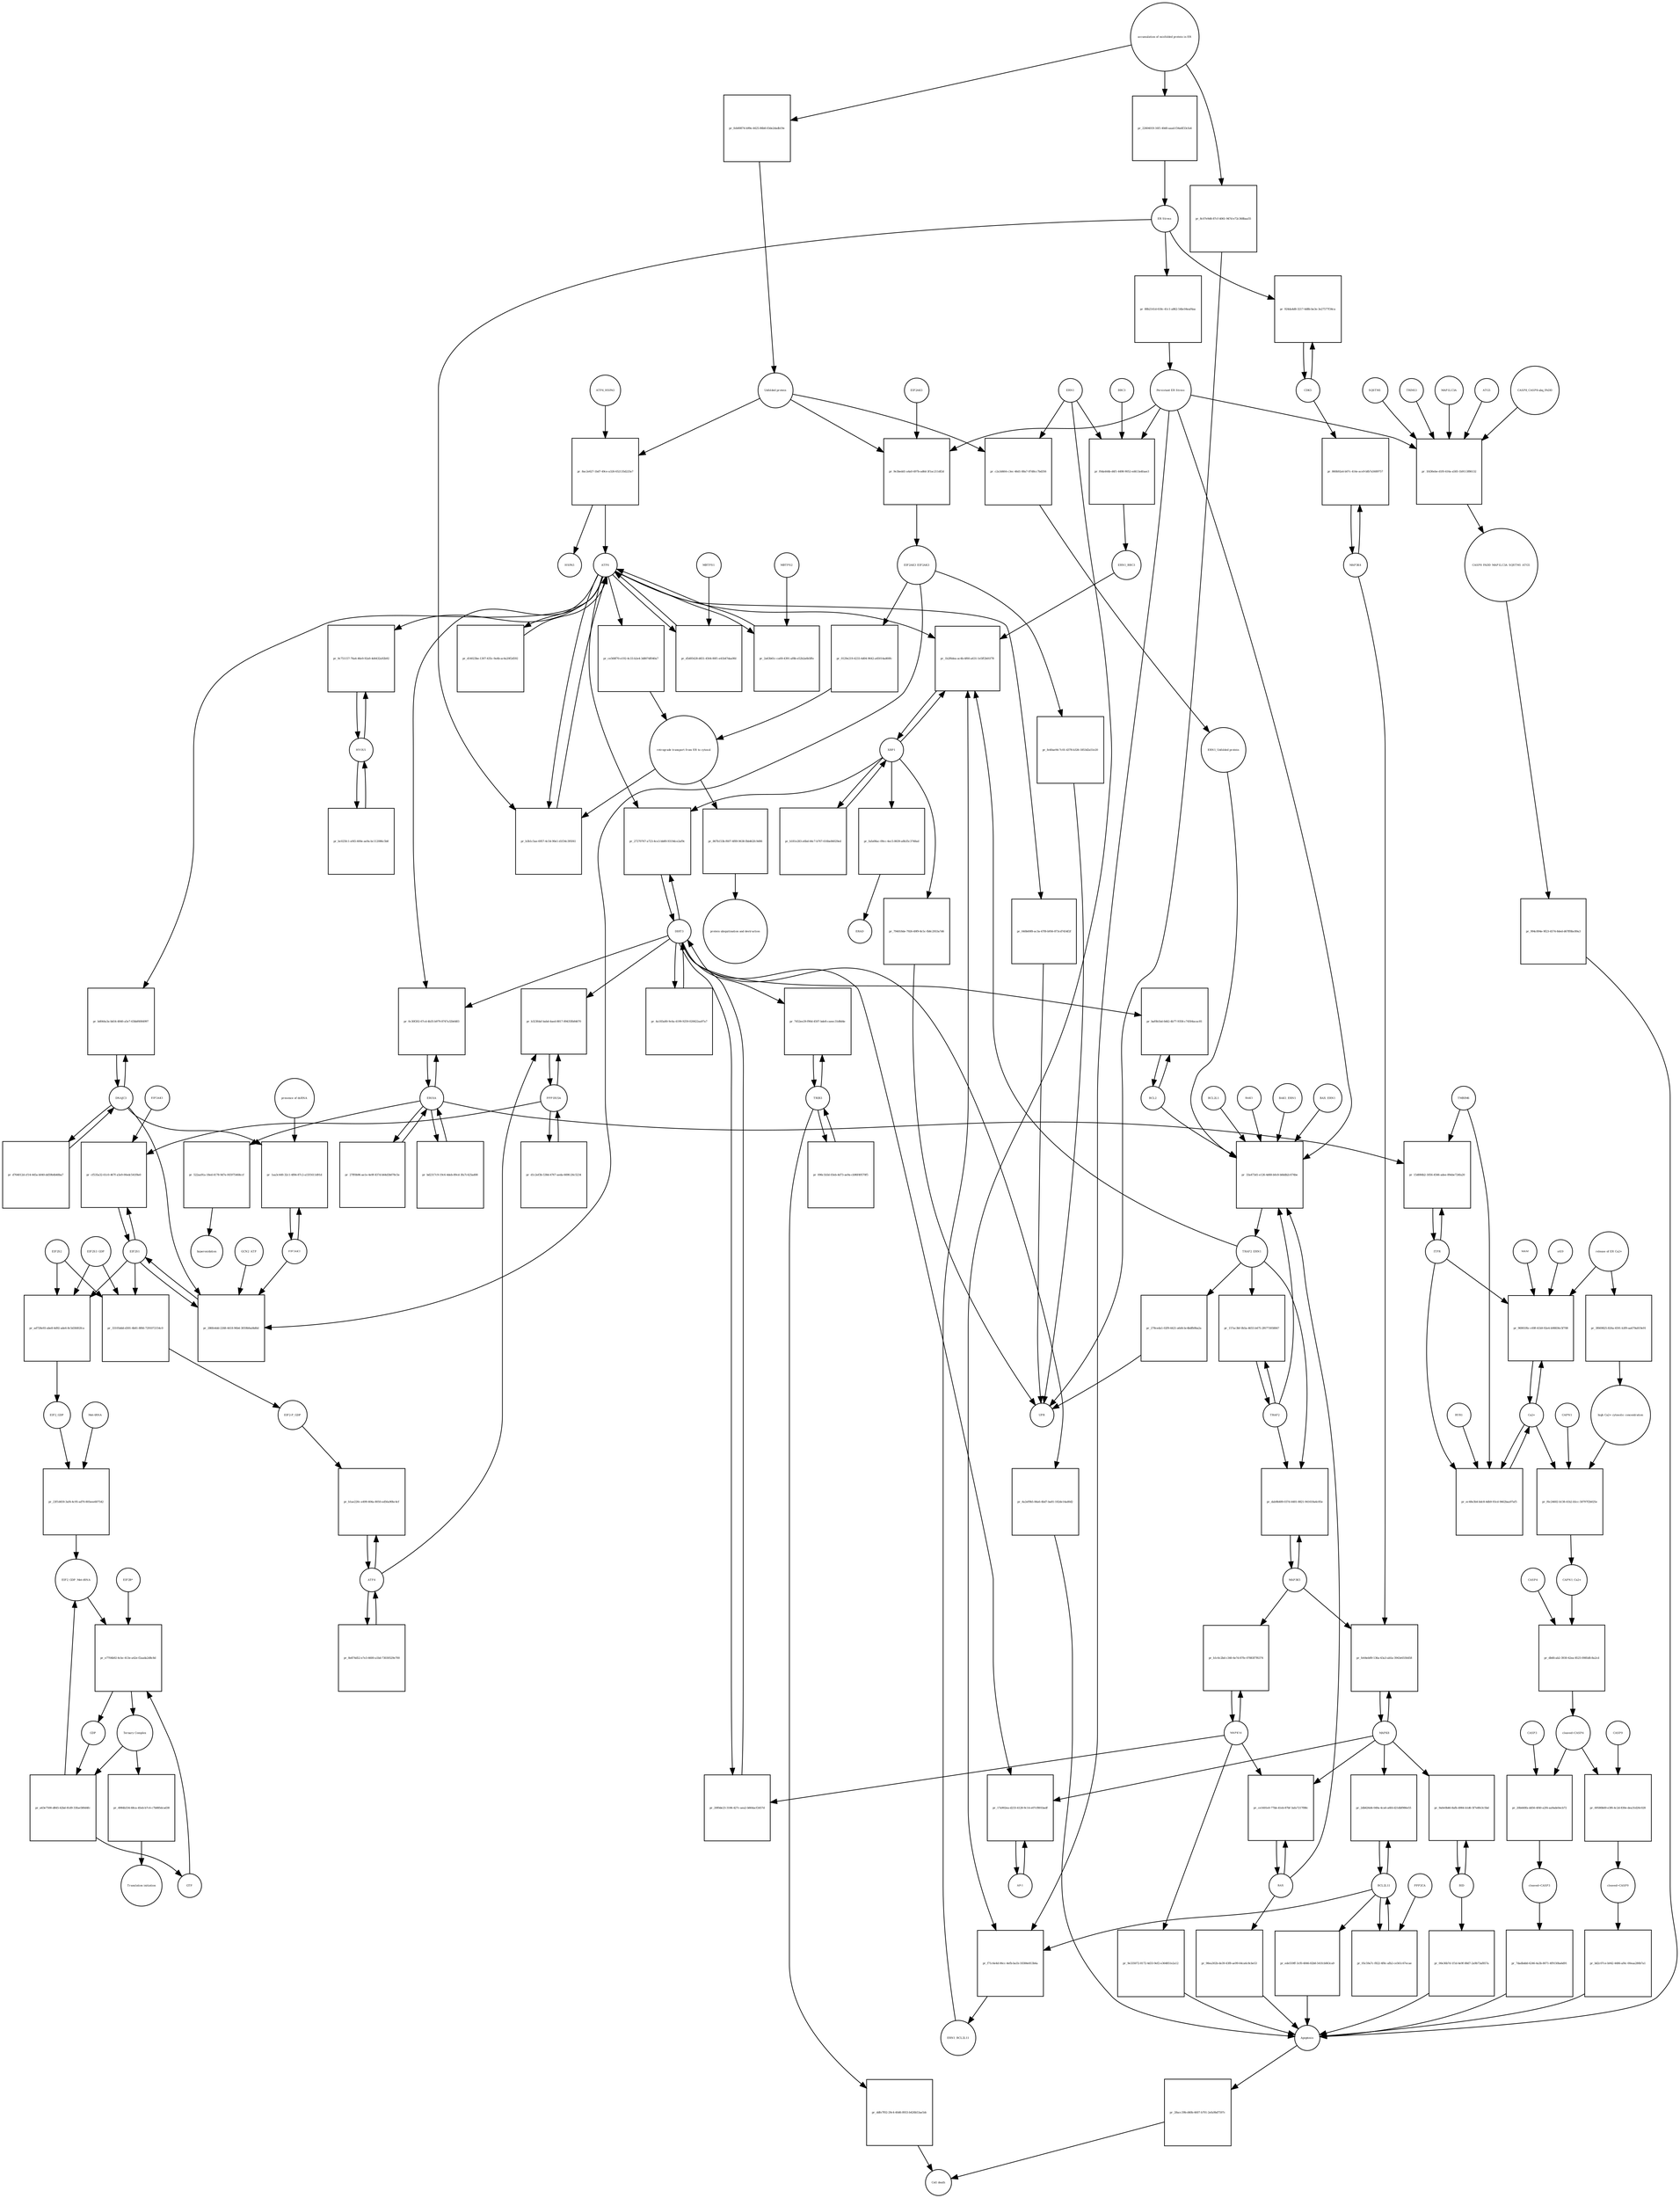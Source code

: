 strict digraph  {
ATF6_HSPA5 [annotation="", bipartite=0, cls=complex, fontsize=4, label=ATF6_HSPA5, shape=circle];
"pr_8ac2e627-1bd7-49ce-a326-652135d225a7" [annotation="", bipartite=1, cls=process, fontsize=4, label="pr_8ac2e627-1bd7-49ce-a326-652135d225a7", shape=square];
ATF6 [annotation="urn_miriam_hgnc.symbol_ATF6", bipartite=0, cls=macromolecule, fontsize=4, label=ATF6, shape=circle];
HSPA5 [annotation="urn_miriam_hgnc.symbol_HSPA5", bipartite=0, cls=macromolecule, fontsize=4, label=HSPA5, shape=circle];
"Unfolded protein" [annotation="", bipartite=0, cls=macromolecule, fontsize=4, label="Unfolded protein", shape=circle];
ERN1 [annotation="urn_miriam_hgnc.symbol_ERN1", bipartite=0, cls=macromolecule, fontsize=4, label=ERN1, shape=circle];
"pr_c2a3d464-c3ec-46d1-88a7-87d8cc7bd356" [annotation="", bipartite=1, cls=process, fontsize=4, label="pr_c2a3d464-c3ec-46d1-88a7-87d8cc7bd356", shape=square];
"ERN1_Unfolded protein" [annotation="", bipartite=0, cls=complex, fontsize=4, label="ERN1_Unfolded protein", shape=circle];
EIF2AK3_EIF2AK3 [annotation="", bipartite=0, cls=complex, fontsize=4, label=EIF2AK3_EIF2AK3, shape=circle];
"pr_0129e219-4233-4d04-9642-a45014ad60fc" [annotation="", bipartite=1, cls=process, fontsize=4, label="pr_0129e219-4233-4d04-9642-a45014ad60fc", shape=square];
"retrograde transport from ER to cytosol" [annotation="", bipartite=0, cls=phenotype, fontsize=4, label="retrograde transport from ER to cytosol", shape=circle];
"pr_ce568f70-e192-4c33-b2e4-3d807df040a7" [annotation="", bipartite=1, cls=process, fontsize=4, label="pr_ce568f70-e192-4c33-b2e4-3d807df040a7", shape=square];
"pr_867b153b-f607-4f89-9638-fbb462fc9d06" [annotation="", bipartite=1, cls=process, fontsize=4, label="pr_867b153b-f607-4f89-9638-fbb462fc9d06", shape=square];
"protein ubiquitination and destruction" [annotation="", bipartite=0, cls=phenotype, fontsize=4, label="protein ubiquitination and destruction", shape=circle];
"pr_33a473d1-e126-4d68-b0c8-b8ddb2c674be" [annotation="", bipartite=1, cls=process, fontsize=4, label="pr_33a473d1-e126-4d68-b0c8-b8ddb2c674be", shape=square];
TRAF2_ERN1 [annotation="", bipartite=0, cls=complex, fontsize=4, label=TRAF2_ERN1, shape=circle];
BAK1_ERN1 [annotation="", bipartite=0, cls=complex, fontsize=4, label=BAK1_ERN1, shape=circle];
BAX_ERN1 [annotation="", bipartite=0, cls=complex, fontsize=4, label=BAX_ERN1, shape=circle];
BCL2 [annotation="urn_miriam_hgnc.symbol_BCL2", bipartite=0, cls="nucleic acid feature", fontsize=4, label=BCL2, shape=circle];
BCL2L1 [annotation="urn_miriam_hgnc.symbol_BCL2L1", bipartite=0, cls=macromolecule, fontsize=4, label=BCL2L1, shape=circle];
"Persistant ER Stress" [annotation="", bipartite=0, cls=phenotype, fontsize=4, label="Persistant ER Stress", shape=circle];
BAX [annotation="urn_miriam_hgnc.symbol_BAX", bipartite=0, cls=macromolecule, fontsize=4, label=BAX, shape=circle];
BAK1 [annotation="urn_miriam_hgnc.symbol_BAK1", bipartite=0, cls=macromolecule, fontsize=4, label=BAK1, shape=circle];
TRAF2 [annotation="urn_miriam_hgnc.symbol_TRAF2", bipartite=0, cls=macromolecule, fontsize=4, label=TRAF2, shape=circle];
XBP1 [annotation="urn_miriam_hgnc.symbol_XBP1", bipartite=0, cls=macromolecule, fontsize=4, label=XBP1, shape=circle];
"pr_1b2f6dea-ac4b-4f60-a631-1e5ff2b01f78" [annotation="", bipartite=1, cls=process, fontsize=4, label="pr_1b2f6dea-ac4b-4f60-a631-1e5ff2b01f78", shape=square];
ERN1_BBC3 [annotation="", bipartite=0, cls=complex, fontsize=4, label=ERN1_BBC3, shape=circle];
ERN1_BCL2L11 [annotation="", bipartite=0, cls=complex, fontsize=4, label=ERN1_BCL2L11, shape=circle];
"pr_b181e283-e6bd-44c7-b767-616be84029ed" [annotation="", bipartite=1, cls=process, fontsize=4, label="pr_b181e283-e6bd-44c7-b767-616be84029ed", shape=square];
"pr_fafa08ac-09cc-4ec5-8639-a8b35c3748ad" [annotation="", bipartite=1, cls=process, fontsize=4, label="pr_fafa08ac-09cc-4ec5-8639-a8b35c3748ad", shape=square];
ERAD [annotation="", bipartite=0, cls=phenotype, fontsize=4, label=ERAD, shape=circle];
"pr_794018de-7926-49f9-8c5c-fb8c2933a7d6" [annotation="", bipartite=1, cls=process, fontsize=4, label="pr_794018de-7926-49f9-8c5c-fb8c2933a7d6", shape=square];
UPR [annotation="", bipartite=0, cls=phenotype, fontsize=4, label=UPR, shape=circle];
"pr_157ac3bf-0b5a-4655-b475-2f6773058847" [annotation="", bipartite=1, cls=process, fontsize=4, label="pr_157ac3bf-0b5a-4655-b475-2f6773058847", shape=square];
MAPK8 [annotation="urn_miriam_hgnc.symbol_MAPK8", bipartite=0, cls=macromolecule, fontsize=4, label=MAPK8, shape=circle];
"pr_fe64eb89-136a-43a3-ab5a-3943e6550d58" [annotation="", bipartite=1, cls=process, fontsize=4, label="pr_fe64eb89-136a-43a3-ab5a-3943e6550d58", shape=square];
MAP3K4 [annotation="urn_miriam_hgnc.symbol_MAP3K4", bipartite=0, cls=macromolecule, fontsize=4, label=MAP3K4, shape=circle];
MAP3K5 [annotation="urn_miriam_hgnc.symbol_MAP3K5", bipartite=0, cls=macromolecule, fontsize=4, label=MAP3K5, shape=circle];
MAPK14 [annotation="urn_miriam_hgnc.symbol_MAPK14", bipartite=0, cls=macromolecule, fontsize=4, label=MAPK14, shape=circle];
"pr_b1c6c2bd-c340-4e7d-87fe-07883f7f6374" [annotation="", bipartite=1, cls=process, fontsize=4, label="pr_b1c6c2bd-c340-4e7d-87fe-07883f7f6374", shape=square];
"pr_9e335072-8172-4d33-9ef2-e364851e2a12" [annotation="", bipartite=1, cls=process, fontsize=4, label="pr_9e335072-8172-4d33-9ef2-e364851e2a12", shape=square];
Apoptosis [annotation="", bipartite=0, cls=phenotype, fontsize=4, label=Apoptosis, shape=circle];
DDIT3 [annotation="urn_miriam_hgnc.symbol_DDIT3", bipartite=0, cls=macromolecule, fontsize=4, label=DDIT3, shape=circle];
"pr_20f0de23-3106-427c-aea2-b664acf2457d" [annotation="", bipartite=1, cls=process, fontsize=4, label="pr_20f0de23-3106-427c-aea2-b664acf2457d", shape=square];
"pr_4a2ef9b5-84a6-4bd7-ba81-182de14ad0d2" [annotation="", bipartite=1, cls=process, fontsize=4, label="pr_4a2ef9b5-84a6-4bd7-ba81-182de14ad0d2", shape=square];
"pr_baf0b1bd-0d42-4b77-9358-c74504acac81" [annotation="", bipartite=1, cls=process, fontsize=4, label="pr_baf0b1bd-0d42-4b77-9358-c74504acac81", shape=square];
"pr_b3b1c5ae-6957-4c54-90e1-d1f34c395f41" [annotation="", bipartite=1, cls=process, fontsize=4, label="pr_b3b1c5ae-6957-4c54-90e1-d1f34c395f41", shape=square];
"ER Stress" [annotation="", bipartite=0, cls=phenotype, fontsize=4, label="ER Stress", shape=circle];
"pr_d5d05428-d651-4564-80f1-e41b47daa9fd" [annotation="", bipartite=1, cls=process, fontsize=4, label="pr_d5d05428-d651-4564-80f1-e41b47daa9fd", shape=square];
MBTPS1 [annotation="urn_miriam_hgnc.symbol_MBTPS1", bipartite=0, cls=macromolecule, fontsize=4, label=MBTPS1, shape=circle];
"pr_2a63b61c-ca69-4391-af8b-e52b2a6b5ffe" [annotation="", bipartite=1, cls=process, fontsize=4, label="pr_2a63b61c-ca69-4391-af8b-e52b2a6b5ffe", shape=square];
MBTPS2 [annotation="urn_miriam_hgnc.symbol_MBTPS2", bipartite=0, cls=macromolecule, fontsize=4, label=MBTPS2, shape=circle];
"pr_d14023be-1307-435c-9a4b-ac4a20f2d592" [annotation="", bipartite=1, cls=process, fontsize=4, label="pr_d14023be-1307-435c-9a4b-ac4a20f2d592", shape=square];
"pr_4a183a80-9c6a-4199-9259-020622aa97a7" [annotation="", bipartite=1, cls=process, fontsize=4, label="pr_4a183a80-9c6a-4199-9259-020622aa97a7", shape=square];
"pr_27270767-a723-4ce3-bb89-9319dce2af9c" [annotation="", bipartite=1, cls=process, fontsize=4, label="pr_27270767-a723-4ce3-bb89-9319dce2af9c", shape=square];
EIF2S1 [annotation="urn_miriam_hgnc.symbol_EIF2S1", bipartite=0, cls=macromolecule, fontsize=4, label=EIF2S1, shape=circle];
"pr_286fe4dd-2268-4418-96b4-3059b9ad4d6d" [annotation="", bipartite=1, cls=process, fontsize=4, label="pr_286fe4dd-2268-4418-96b4-3059b9ad4d6d", shape=square];
GCN2_ATP [annotation="", bipartite=0, cls=complex, fontsize=4, label=GCN2_ATP, shape=circle];
EIF2AK2 [annotation="urn_miriam_hgnc.symbol_EIF2AK2", bipartite=0, cls=macromolecule, fontsize=4, label=EIF2AK2, shape=circle];
DNAJC3 [annotation="urn_miriam_hgnc.symbol_DNAJC3", bipartite=0, cls=macromolecule, fontsize=4, label=DNAJC3, shape=circle];
EIF2S2 [annotation="urn_miriam_hgnc.symbol_EIF2S2", bipartite=0, cls=macromolecule, fontsize=4, label=EIF2S2, shape=circle];
"pr_ad728e93-abe8-4d92-ade6-8c5d3fd02fca" [annotation="", bipartite=1, cls=process, fontsize=4, label="pr_ad728e93-abe8-4d92-ade6-8c5d3fd02fca", shape=square];
EIF2S3_GDP [annotation="", bipartite=0, cls=complex, fontsize=4, label=EIF2S3_GDP, shape=circle];
EIF2_GDP [annotation="", bipartite=0, cls=complex, fontsize=4, label=EIF2_GDP, shape=circle];
"EIF2_GDP_Met-tRNA" [annotation="", bipartite=0, cls=complex, fontsize=4, label="EIF2_GDP_Met-tRNA", shape=circle];
"pr_e7704b92-4cbc-413e-a42e-f2aada2d8c8d" [annotation="", bipartite=1, cls=process, fontsize=4, label="pr_e7704b92-4cbc-413e-a42e-f2aada2d8c8d", shape=square];
"Ternary Complex" [annotation="", bipartite=0, cls=complex, fontsize=4, label="Ternary Complex", shape=circle];
"EIF2B*" [annotation="", bipartite=0, cls=complex, fontsize=4, label="EIF2B*", shape=circle];
GTP [annotation="urn_miriam_obo.chebi_CHEBI%3A57600", bipartite=0, cls="simple chemical", fontsize=4, label=GTP, shape=circle];
GDP [annotation="urn_miriam_obo.chebi_CHEBI%3A65180", bipartite=0, cls="simple chemical", fontsize=4, label=GDP, shape=circle];
"pr_a63e7500-d845-42bd-81d9-33fae580d4fc" [annotation="", bipartite=1, cls=process, fontsize=4, label="pr_a63e7500-d845-42bd-81d9-33fae580d4fc", shape=square];
ATF4 [annotation="urn_miriam_hgnc.symbol_ATF4", bipartite=0, cls=macromolecule, fontsize=4, label=ATF4, shape=circle];
"pr_b1ae220c-e499-404a-8050-ed56a90bc4cf" [annotation="", bipartite=1, cls=process, fontsize=4, label="pr_b1ae220c-e499-404a-8050-ed56a90bc4cf", shape=square];
"EIF2-P_GDP" [annotation="", bipartite=0, cls=complex, fontsize=4, label="EIF2-P_GDP", shape=circle];
"pr_8e874d52-e7e3-4600-a1bd-73030529e700" [annotation="", bipartite=1, cls=process, fontsize=4, label="pr_8e874d52-e7e3-4600-a1bd-73030529e700", shape=square];
PPP1R15A [annotation="urn_miriam_hgnc.symbol_PPP1R15A", bipartite=0, cls=macromolecule, fontsize=4, label=PPP1R15A, shape=circle];
"pr_b323fdaf-babd-4aed-8817-89435fb84670" [annotation="", bipartite=1, cls=process, fontsize=4, label="pr_b323fdaf-babd-4aed-8817-89435fb84670", shape=square];
"pr_d1c2ef3b-538d-4767-aeda-669fc26c5234" [annotation="", bipartite=1, cls=process, fontsize=4, label="pr_d1c2ef3b-538d-4767-aeda-669fc26c5234", shape=square];
"pr_4984b334-68ca-45eb-b7c4-c7b885dcad38" [annotation="", bipartite=1, cls=process, fontsize=4, label="pr_4984b334-68ca-45eb-b7c4-c7b885dcad38", shape=square];
"Translation initiation" [annotation="", bipartite=0, cls=phenotype, fontsize=4, label="Translation initiation", shape=circle];
"pr_dab9b489-037d-4481-8821-941618a6c85e" [annotation="", bipartite=1, cls=process, fontsize=4, label="pr_dab9b489-037d-4481-8821-941618a6c85e", shape=square];
ERO1A [annotation="urn_miriam_hgnc.symbol_ERO1A", bipartite=0, cls=macromolecule, fontsize=4, label=ERO1A, shape=circle];
"pr_0c30f202-67cd-4b35-b979-8747a32b6483" [annotation="", bipartite=1, cls=process, fontsize=4, label="pr_0c30f202-67cd-4b35-b979-8747a32b6483", shape=square];
"pr_bd2317c9-19c6-4deb-89cd-3fa7c425ad08" [annotation="", bipartite=1, cls=process, fontsize=4, label="pr_bd2317c9-19c6-4deb-89cd-3fa7c425ad08", shape=square];
"pr_cf535a32-61c0-467f-a5e9-00edc541f8e0" [annotation="", bipartite=1, cls=process, fontsize=4, label="pr_cf535a32-61c0-467f-a5e9-00edc541f8e0", shape=square];
EIF2AK1 [annotation="urn_miriam_hgnc.symbol_EIF2AK1", bipartite=0, cls=macromolecule, fontsize=4, label=EIF2AK1, shape=circle];
"pr_ce1601e0-77bb-41eb-87bf-3afa7217f88c" [annotation="", bipartite=1, cls=process, fontsize=4, label="pr_ce1601e0-77bb-41eb-87bf-3afa7217f88c", shape=square];
"pr_98ea302b-de39-43f8-ae99-64ca6c8cbe53" [annotation="", bipartite=1, cls=process, fontsize=4, label="pr_98ea302b-de39-43f8-ae99-64ca6c8cbe53", shape=square];
"Ca2+" [annotation="urn_miriam_obo.chebi_CHEBI%3A29108", bipartite=0, cls="simple chemical", fontsize=4, label="Ca2+", shape=circle];
"pr_96901f6c-c69f-41b9-92e4-b98836c5f708" [annotation="", bipartite=1, cls=process, fontsize=4, label="pr_96901f6c-c69f-41b9-92e4-b98836c5f708", shape=square];
"release of ER Ca2+" [annotation="", bipartite=0, cls=phenotype, fontsize=4, label="release of ER Ca2+", shape=circle];
ITPR [annotation="urn_miriam_hgnc.symbol_ITPR1|urn_miriam_hgnc.symbol_ITPR2|urn_miriam_hgnc.symbol_ITPR3", bipartite=0, cls=macromolecule, fontsize=4, label=ITPR, shape=circle];
MAM [annotation="", bipartite=0, cls=phenotype, fontsize=4, label=MAM, shape=circle];
s619 [annotation="", bipartite=0, cls=complex, fontsize=4, label=s619, shape=circle];
"pr_860b92a4-b07c-414e-ace9-bfb7a5689757" [annotation="", bipartite=1, cls=process, fontsize=4, label="pr_860b92a4-b07c-414e-ace9-bfb7a5689757", shape=square];
CDK5 [annotation="urn_miriam_hgnc.symbol_CDK5", bipartite=0, cls=macromolecule, fontsize=4, label=CDK5, shape=circle];
"pr_924da4d8-3217-4d8b-be3e-3e27577f34ca" [annotation="", bipartite=1, cls="uncertain process", fontsize=4, label="pr_924da4d8-3217-4d8b-be3e-3e27577f34ca", shape=square];
"pr_28acc39b-d40b-4607-b701-2efa9bd7597c" [annotation="", bipartite=1, cls=process, fontsize=4, label="pr_28acc39b-d40b-4607-b701-2efa9bd7597c", shape=square];
"Cell death" [annotation="", bipartite=0, cls=phenotype, fontsize=4, label="Cell death", shape=circle];
"pr_ec48e3b4-bdc8-4db9-93cd-9462baa97af5" [annotation="", bipartite=1, cls=process, fontsize=4, label="pr_ec48e3b4-bdc8-4db9-93cd-9462baa97af5", shape=square];
TMBIM6 [annotation="urn_miriam_hgnc.symbol_TMBIM6", bipartite=0, cls=macromolecule, fontsize=4, label=TMBIM6, shape=circle];
RYR1 [annotation="urn_miriam_hgnc.symbol_RYR1", bipartite=0, cls=macromolecule, fontsize=4, label=RYR1, shape=circle];
EIF2AK3 [annotation="urn_miriam_hgnc.symbol_EIF2AK3", bipartite=0, cls=macromolecule, fontsize=4, label=EIF2AK3, shape=circle];
"pr_9e3bedd1-a4a0-497b-ad6d-3f1ac211df2d" [annotation="", bipartite=1, cls=process, fontsize=4, label="pr_9e3bedd1-a4a0-497b-ad6d-3f1ac211df2d", shape=square];
"pr_522aa91a-18ed-4178-9d7e-f45975468ccf" [annotation="", bipartite=1, cls=process, fontsize=4, label="pr_522aa91a-18ed-4178-9d7e-f45975468ccf", shape=square];
hyperoxidation [annotation="", bipartite=0, cls=phenotype, fontsize=4, label=hyperoxidation, shape=circle];
"pr_27ff0b96-ae1e-4e9f-837d-b64d3b078c5e" [annotation="", bipartite=1, cls=process, fontsize=4, label="pr_27ff0b96-ae1e-4e9f-837d-b64d3b078c5e", shape=square];
"pr_88b2141d-618c-41c1-a862-54bc04eaf4aa" [annotation="", bipartite=1, cls=process, fontsize=4, label="pr_88b2141d-618c-41c1-a862-54bc04eaf4aa", shape=square];
"CASP8_CASP8-ubq_FADD" [annotation="", bipartite=0, cls=complex, fontsize=4, label="CASP8_CASP8-ubq_FADD", shape=circle];
"pr_1fd36ebe-d1f0-416a-a585-1b9113f86132" [annotation="", bipartite=1, cls=process, fontsize=4, label="pr_1fd36ebe-d1f0-416a-a585-1b9113f86132", shape=square];
"SQSTM1 " [annotation="urn_miriam_hgnc.symbol_SQSTM1", bipartite=0, cls=macromolecule, fontsize=4, label="SQSTM1 ", shape=circle];
CASP8_FADD_MAP1LC3A_SQSTM1_ATG5 [annotation="", bipartite=0, cls=complex, fontsize=4, label=CASP8_FADD_MAP1LC3A_SQSTM1_ATG5, shape=circle];
TRIM13 [annotation="urn_miriam_hgnc.symbol_TRIM13", bipartite=0, cls=macromolecule, fontsize=4, label=TRIM13, shape=circle];
MAP1LC3A [annotation="urn_miriam_hgnc.symbol_MAP1LC3A", bipartite=0, cls=macromolecule, fontsize=4, label=MAP1LC3A, shape=circle];
ATG5 [annotation="urn_miriam_hgnc.symbol_ATG5", bipartite=0, cls=macromolecule, fontsize=4, label=ATG5, shape=circle];
"pr_994c894e-9f23-4574-8ded-d67ff8bc89a3" [annotation="", bipartite=1, cls=process, fontsize=4, label="pr_994c894e-9f23-4574-8ded-d67ff8bc89a3", shape=square];
"AP-1" [annotation="urn_miriam_hgnc.symbol_FOS|urn_miriam_hgnc.symbol_FOSB|urn_miriam_hgnc.symbol_FOSL1|urn_miriam_hgnc.symbol_FOSL2|urn_miriam_hgnc.symbol_JUN|urn_miriam_hgnc.symbol_JUNB|urn_miriam_hgnc.symbol_JUND", bipartite=0, cls=macromolecule, fontsize=4, label="AP-1", shape=circle];
"pr_17a902ea-d233-4128-9c14-e07cf801badf" [annotation="", bipartite=1, cls=process, fontsize=4, label="pr_17a902ea-d233-4128-9c14-e07cf801badf", shape=square];
"pr_1aa3c449-32c1-4f84-87c2-a15f1611d91d" [annotation="", bipartite=1, cls=process, fontsize=4, label="pr_1aa3c449-32c1-4f84-87c2-a15f1611d91d", shape=square];
"presence of dsRNA" [annotation="", bipartite=0, cls=phenotype, fontsize=4, label="presence of dsRNA", shape=circle];
"Met-tRNA" [annotation="urn_miriam_hgnc_HGNC%3A34779", bipartite=0, cls="nucleic acid feature", fontsize=4, label="Met-tRNA", shape=circle];
"pr_23f1d459-3af4-4c95-ad70-805eee607542" [annotation="", bipartite=1, cls=process, fontsize=4, label="pr_23f1d459-3af4-4c95-ad70-805eee607542", shape=square];
"pr_33105ddd-d301-4b81-8f66-7291072154c0" [annotation="", bipartite=1, cls=process, fontsize=4, label="pr_33105ddd-d301-4b81-8f66-7291072154c0", shape=square];
"accumulation of misfolded protein in ER" [annotation="", bipartite=0, cls=phenotype, fontsize=4, label="accumulation of misfolded protein in ER", shape=circle];
"pr_feb00874-b99e-4425-86b8-03de2dadb19e" [annotation="", bipartite=1, cls=process, fontsize=4, label="pr_feb00874-b99e-4425-86b8-03de2dadb19e", shape=square];
"pr_22604019-16f1-40d0-aaad-f34a6f33cfa4" [annotation="", bipartite=1, cls=process, fontsize=4, label="pr_22604019-16f1-40d0-aaad-f34a6f33cfa4", shape=square];
"pr_8c07e9d6-87cf-4061-947d-e72c368baa55" [annotation="", bipartite=1, cls=process, fontsize=4, label="pr_8c07e9d6-87cf-4061-947d-e72c368baa55", shape=square];
"pr_fe40ae94-7c01-4378-b326-1853d2a51e20" [annotation="", bipartite=1, cls=process, fontsize=4, label="pr_fe40ae94-7c01-4378-b326-1853d2a51e20", shape=square];
"pr_278ceda1-02f9-4421-a6d4-bc4bdfb9ba2a" [annotation="", bipartite=1, cls=process, fontsize=4, label="pr_278ceda1-02f9-4421-a6d4-bc4bdfb9ba2a", shape=square];
"pr_040b69f8-ac3a-47f8-b956-873cd7454f2f" [annotation="", bipartite=1, cls=process, fontsize=4, label="pr_040b69f8-ac3a-47f8-b956-873cd7454f2f", shape=square];
BCL2L11 [annotation="urn_miriam_hgnc.symbol_BCL2L11", bipartite=0, cls=macromolecule, fontsize=4, label=BCL2L11, shape=circle];
"pr_2db626d4-049a-4ca6-a6fd-d21dbf986e55" [annotation="", bipartite=1, cls=process, fontsize=4, label="pr_2db626d4-049a-4ca6-a6fd-d21dbf986e55", shape=square];
BID [annotation="urn_miriam_hgnc.symbol_BID", bipartite=0, cls=macromolecule, fontsize=4, label=BID, shape=circle];
"pr_9a0e0b46-8afb-4984-b1d6-5f7e8fe3c5bd" [annotation="", bipartite=1, cls=process, fontsize=4, label="pr_9a0e0b46-8afb-4984-b1d6-5f7e8fe3c5bd", shape=square];
"pr_ede559ff-3cf0-4846-82b8-541fcb063ca9" [annotation="", bipartite=1, cls=process, fontsize=4, label="pr_ede559ff-3cf0-4846-82b8-541fcb063ca9", shape=square];
"pr_00e36b7d-1f1d-4e9f-88d7-2a9b73af857a" [annotation="", bipartite=1, cls=process, fontsize=4, label="pr_00e36b7d-1f1d-4e9f-88d7-2a9b73af857a", shape=square];
"pr_f71c6e4d-06cc-4efb-ba1b-18384e813b6a" [annotation="", bipartite=1, cls=process, fontsize=4, label="pr_f71c6e4d-06cc-4efb-ba1b-18384e813b6a", shape=square];
"pr_f0da444b-d4f1-4498-9052-ed413a4faae3" [annotation="", bipartite=1, cls=process, fontsize=4, label="pr_f0da444b-d4f1-4498-9052-ed413a4faae3", shape=square];
BBC3 [annotation="urn_miriam_hgnc.symbol_BBC3", bipartite=0, cls=macromolecule, fontsize=4, label=BBC3, shape=circle];
"pr_05c59a7c-f822-4f8c-afb2-ce561c67ecae" [annotation="", bipartite=1, cls=process, fontsize=4, label="pr_05c59a7c-f822-4f8c-afb2-ce561c67ecae", shape=square];
PPP2CA [annotation="urn_miriam_hgnc.symbol_PPP2CA", bipartite=0, cls=macromolecule, fontsize=4, label=PPP2CA, shape=circle];
TRIB3 [annotation="urn_miriam_hgnc.symbol_TRIB3", bipartite=0, cls=macromolecule, fontsize=4, label=TRIB3, shape=circle];
"pr_7452ee29-f90d-4507-bde8-caeec31d8d4e" [annotation="", bipartite=1, cls=process, fontsize=4, label="pr_7452ee29-f90d-4507-bde8-caeec31d8d4e", shape=square];
"pr_096c1b5d-03eb-4d73-ae9a-cb96f49570f5" [annotation="", bipartite=1, cls=process, fontsize=4, label="pr_096c1b5d-03eb-4d73-ae9a-cb96f49570f5", shape=square];
"pr_ddfe7f02-29c4-40d6-8933-b426b53ae5dc" [annotation="", bipartite=1, cls=process, fontsize=4, label="pr_ddfe7f02-29c4-40d6-8933-b426b53ae5dc", shape=square];
"pr_3f669825-826a-4591-b3f9-aa679a819e91" [annotation="", bipartite=1, cls=process, fontsize=4, label="pr_3f669825-826a-4591-b3f9-aa679a819e91", shape=square];
"high Ca2+ cytosolic concentration" [annotation="", bipartite=0, cls=phenotype, fontsize=4, label="high Ca2+ cytosolic concentration", shape=circle];
"pr_bd044a3a-bb54-4840-a5e7-63bbf6084997" [annotation="", bipartite=1, cls=process, fontsize=4, label="pr_bd044a3a-bb54-4840-a5e7-63bbf6084997", shape=square];
"pr_d764012d-cf14-445a-b040-dd59b4b48ba7" [annotation="", bipartite=1, cls=process, fontsize=4, label="pr_d764012d-cf14-445a-b040-dd59b4b48ba7", shape=square];
"pr_15d084b2-1856-4566-adee-89ebe724fa20" [annotation="", bipartite=1, cls=process, fontsize=4, label="pr_15d084b2-1856-4566-adee-89ebe724fa20", shape=square];
CASP4 [annotation="urn_miriam_hgnc.symbol_CASP4", bipartite=0, cls=macromolecule, fontsize=4, label=CASP4, shape=circle];
"pr_db6fcab2-3930-42ea-8525-0985dfc8a2cd" [annotation="", bipartite=1, cls=process, fontsize=4, label="pr_db6fcab2-3930-42ea-8525-0985dfc8a2cd", shape=square];
"cleaved~CASP4" [annotation="urn_miriam_hgnc.symbol_CASP4", bipartite=0, cls=macromolecule, fontsize=4, label="cleaved~CASP4", shape=circle];
"CAPN1_Ca2+" [annotation="", bipartite=0, cls=complex, fontsize=4, label="CAPN1_Ca2+", shape=circle];
CASP3 [annotation="urn_miriam_hgnc.symbol_CASP3", bipartite=0, cls=macromolecule, fontsize=4, label=CASP3, shape=circle];
"pr_20b440fa-dd56-4f40-a2f4-aa9ade0ecb72" [annotation="", bipartite=1, cls=process, fontsize=4, label="pr_20b440fa-dd56-4f40-a2f4-aa9ade0ecb72", shape=square];
"cleaved~CASP3" [annotation="urn_miriam_hgnc.symbol_CASP3", bipartite=0, cls=macromolecule, fontsize=4, label="cleaved~CASP3", shape=circle];
CASP9 [annotation="urn_miriam_hgnc.symbol_CSAP9", bipartite=0, cls=macromolecule, fontsize=4, label=CASP9, shape=circle];
"pr_69580b69-e3f6-4c2d-830e-dea31d20c028" [annotation="", bipartite=1, cls=process, fontsize=4, label="pr_69580b69-e3f6-4c2d-830e-dea31d20c028", shape=square];
"cleaved~CASP9" [annotation="urn_miriam_hgnc.symbol_CASP9", bipartite=0, cls=macromolecule, fontsize=4, label="cleaved~CASP9", shape=circle];
CAPN1 [annotation="urn_miriam_hgnc.symbol_CAPN1", bipartite=0, cls=macromolecule, fontsize=4, label=CAPN1, shape=circle];
"pr_f6c24602-b138-41b2-b5cc-58797f2b025e" [annotation="", bipartite=1, cls=process, fontsize=4, label="pr_f6c24602-b138-41b2-b5cc-58797f2b025e", shape=square];
"pr_7dadbddd-6246-4a3b-8071-4f9150ba6d91" [annotation="", bipartite=1, cls=process, fontsize=4, label="pr_7dadbddd-6246-4a3b-8071-4f9150ba6d91", shape=square];
"pr_bd2c07ce-b042-4486-af4c-00eaa280b7a1" [annotation="", bipartite=1, cls=process, fontsize=4, label="pr_bd2c07ce-b042-4486-af4c-00eaa280b7a1", shape=square];
HYOU1 [annotation="urn_miriam_hgnc.symbol_HYOU1", bipartite=0, cls=macromolecule, fontsize=4, label=HYOU1, shape=circle];
"pr_0c751157-76a4-46e9-92a9-4d4432a92b92" [annotation="", bipartite=1, cls=process, fontsize=4, label="pr_0c751157-76a4-46e9-92a9-4d4432a92b92", shape=square];
"pr_bc025fc1-ef45-400e-ae9a-bc112086c5b8" [annotation="", bipartite=1, cls=process, fontsize=4, label="pr_bc025fc1-ef45-400e-ae9a-bc112086c5b8", shape=square];
ATF6_HSPA5 -> "pr_8ac2e627-1bd7-49ce-a326-652135d225a7"  [annotation="", interaction_type=consumption];
"pr_8ac2e627-1bd7-49ce-a326-652135d225a7" -> ATF6  [annotation="", interaction_type=production];
"pr_8ac2e627-1bd7-49ce-a326-652135d225a7" -> HSPA5  [annotation="", interaction_type=production];
ATF6 -> "pr_ce568f70-e192-4c33-b2e4-3d807df040a7"  [annotation="", interaction_type=consumption];
ATF6 -> "pr_1b2f6dea-ac4b-4f60-a631-1e5ff2b01f78"  [annotation="urn_miriam_pubmed_26587781|urn_miriam_pubmed_23430059", interaction_type=catalysis];
ATF6 -> "pr_b3b1c5ae-6957-4c54-90e1-d1f34c395f41"  [annotation="", interaction_type=consumption];
ATF6 -> "pr_d5d05428-d651-4564-80f1-e41b47daa9fd"  [annotation="", interaction_type=consumption];
ATF6 -> "pr_2a63b61c-ca69-4391-af8b-e52b2a6b5ffe"  [annotation="", interaction_type=consumption];
ATF6 -> "pr_d14023be-1307-435c-9a4b-ac4a20f2d592"  [annotation="", interaction_type=consumption];
ATF6 -> "pr_27270767-a723-4ce3-bb89-9319dce2af9c"  [annotation="urn_miriam_pubmed_26587781|urn_miriam_pubmed_17991856|urn_miriam_pubmed_28843399", interaction_type=catalysis];
ATF6 -> "pr_0c30f202-67cd-4b35-b979-8747a32b6483"  [annotation="urn_miriam_pubmed_23850759|urn_miriam_pubmed_25387528", interaction_type=catalysis];
ATF6 -> "pr_040b69f8-ac3a-47f8-b956-873cd7454f2f"  [annotation="", interaction_type=consumption];
ATF6 -> "pr_bd044a3a-bb54-4840-a5e7-63bbf6084997"  [annotation="urn_miriam_pubmed_12601012|urn_miriam_pubmed_18360008", interaction_type=catalysis];
ATF6 -> "pr_0c751157-76a4-46e9-92a9-4d4432a92b92"  [annotation=urn_miriam_pubmed_18360008, interaction_type=catalysis];
"Unfolded protein" -> "pr_8ac2e627-1bd7-49ce-a326-652135d225a7"  [annotation="urn_miriam_pubmed_19509052|urn_miriam_pubmed_12847084|urn_miriam_pubmed_23850759", interaction_type=catalysis];
"Unfolded protein" -> "pr_c2a3d464-c3ec-46d1-88a7-87d8cc7bd356"  [annotation="", interaction_type=consumption];
"Unfolded protein" -> "pr_9e3bedd1-a4a0-497b-ad6d-3f1ac211df2d"  [annotation=urn_miriam_pubmed_17991856, interaction_type=catalysis];
ERN1 -> "pr_c2a3d464-c3ec-46d1-88a7-87d8cc7bd356"  [annotation="", interaction_type=consumption];
ERN1 -> "pr_f71c6e4d-06cc-4efb-ba1b-18384e813b6a"  [annotation="", interaction_type=consumption];
ERN1 -> "pr_f0da444b-d4f1-4498-9052-ed413a4faae3"  [annotation="", interaction_type=consumption];
"pr_c2a3d464-c3ec-46d1-88a7-87d8cc7bd356" -> "ERN1_Unfolded protein"  [annotation="", interaction_type=production];
"ERN1_Unfolded protein" -> "pr_33a473d1-e126-4d68-b0c8-b8ddb2c674be"  [annotation="", interaction_type=consumption];
EIF2AK3_EIF2AK3 -> "pr_0129e219-4233-4d04-9642-a45014ad60fc"  [annotation="", interaction_type=consumption];
EIF2AK3_EIF2AK3 -> "pr_286fe4dd-2268-4418-96b4-3059b9ad4d6d"  [annotation="urn_miriam_pubmed_12667446|urn_miriam_pubmed_16246152|urn_miriam_pubmed_12601012|urn_miriam_pubmed_23850759|urn_miriam_pubmed_18360008|urn_miriam_pubmed_26587781", interaction_type=catalysis];
EIF2AK3_EIF2AK3 -> "pr_fe40ae94-7c01-4378-b326-1853d2a51e20"  [annotation="", interaction_type=consumption];
"pr_0129e219-4233-4d04-9642-a45014ad60fc" -> "retrograde transport from ER to cytosol"  [annotation="", interaction_type=production];
"retrograde transport from ER to cytosol" -> "pr_867b153b-f607-4f89-9638-fbb462fc9d06"  [annotation="", interaction_type=consumption];
"retrograde transport from ER to cytosol" -> "pr_b3b1c5ae-6957-4c54-90e1-d1f34c395f41"  [annotation="urn_miriam_pubmed_18360008|urn_miriam_pubmed_17991856|urn_miriam_pubmed_26587781|urn_miriam_pubmed_12847084", interaction_type=inhibition];
"pr_ce568f70-e192-4c33-b2e4-3d807df040a7" -> "retrograde transport from ER to cytosol"  [annotation="", interaction_type=production];
"pr_867b153b-f607-4f89-9638-fbb462fc9d06" -> "protein ubiquitination and destruction"  [annotation="", interaction_type=production];
"pr_33a473d1-e126-4d68-b0c8-b8ddb2c674be" -> TRAF2_ERN1  [annotation="", interaction_type=production];
TRAF2_ERN1 -> "pr_1b2f6dea-ac4b-4f60-a631-1e5ff2b01f78"  [annotation="urn_miriam_pubmed_26587781|urn_miriam_pubmed_23430059", interaction_type=catalysis];
TRAF2_ERN1 -> "pr_157ac3bf-0b5a-4655-b475-2f6773058847"  [annotation=urn_miriam_pubmed_23850759, interaction_type=catalysis];
TRAF2_ERN1 -> "pr_dab9b489-037d-4481-8821-941618a6c85e"  [annotation=urn_miriam_pubmed_23850759, interaction_type=catalysis];
TRAF2_ERN1 -> "pr_278ceda1-02f9-4421-a6d4-bc4bdfb9ba2a"  [annotation="", interaction_type=consumption];
BAK1_ERN1 -> "pr_33a473d1-e126-4d68-b0c8-b8ddb2c674be"  [annotation="urn_miriam_pubmed_23850759|urn_miriam_pubmed_23430059|urn_miriam_pubmed_26587781", interaction_type=catalysis];
BAX_ERN1 -> "pr_33a473d1-e126-4d68-b0c8-b8ddb2c674be"  [annotation="urn_miriam_pubmed_23850759|urn_miriam_pubmed_23430059|urn_miriam_pubmed_26587781", interaction_type=catalysis];
BCL2 -> "pr_33a473d1-e126-4d68-b0c8-b8ddb2c674be"  [annotation="urn_miriam_pubmed_23850759|urn_miriam_pubmed_23430059|urn_miriam_pubmed_26587781", interaction_type=inhibition];
BCL2 -> "pr_baf0b1bd-0d42-4b77-9358-c74504acac81"  [annotation="", interaction_type=consumption];
BCL2L1 -> "pr_33a473d1-e126-4d68-b0c8-b8ddb2c674be"  [annotation="urn_miriam_pubmed_23850759|urn_miriam_pubmed_23430059|urn_miriam_pubmed_26587781", interaction_type=inhibition];
"Persistant ER Stress" -> "pr_33a473d1-e126-4d68-b0c8-b8ddb2c674be"  [annotation="urn_miriam_pubmed_23850759|urn_miriam_pubmed_23430059|urn_miriam_pubmed_26587781", interaction_type=inhibition];
"Persistant ER Stress" -> "pr_9e3bedd1-a4a0-497b-ad6d-3f1ac211df2d"  [annotation=urn_miriam_pubmed_17991856, interaction_type=catalysis];
"Persistant ER Stress" -> "pr_1fd36ebe-d1f0-416a-a585-1b9113f86132"  [annotation=urn_miriam_pubmed_17991856, interaction_type=catalysis];
"Persistant ER Stress" -> "pr_f71c6e4d-06cc-4efb-ba1b-18384e813b6a"  [annotation="urn_miriam_pubmed_23850759|urn_miriam_pubmed_23430059|urn_miriam_pubmed_26587781", interaction_type=inhibition];
"Persistant ER Stress" -> "pr_f0da444b-d4f1-4498-9052-ed413a4faae3"  [annotation="urn_miriam_pubmed_23430059|urn_miriam_pubmed_17991856", interaction_type=inhibition];
BAX -> "pr_33a473d1-e126-4d68-b0c8-b8ddb2c674be"  [annotation="urn_miriam_pubmed_23850759|urn_miriam_pubmed_23430059|urn_miriam_pubmed_26587781", interaction_type=catalysis];
BAX -> "pr_ce1601e0-77bb-41eb-87bf-3afa7217f88c"  [annotation="", interaction_type=consumption];
BAX -> "pr_98ea302b-de39-43f8-ae99-64ca6c8cbe53"  [annotation="", interaction_type=consumption];
BAK1 -> "pr_33a473d1-e126-4d68-b0c8-b8ddb2c674be"  [annotation="urn_miriam_pubmed_23850759|urn_miriam_pubmed_23430059|urn_miriam_pubmed_26587781", interaction_type=catalysis];
TRAF2 -> "pr_33a473d1-e126-4d68-b0c8-b8ddb2c674be"  [annotation="", interaction_type=consumption];
TRAF2 -> "pr_157ac3bf-0b5a-4655-b475-2f6773058847"  [annotation="", interaction_type=consumption];
TRAF2 -> "pr_dab9b489-037d-4481-8821-941618a6c85e"  [annotation=urn_miriam_pubmed_23850759, interaction_type=catalysis];
XBP1 -> "pr_1b2f6dea-ac4b-4f60-a631-1e5ff2b01f78"  [annotation="", interaction_type=consumption];
XBP1 -> "pr_b181e283-e6bd-44c7-b767-616be84029ed"  [annotation="", interaction_type=consumption];
XBP1 -> "pr_fafa08ac-09cc-4ec5-8639-a8b35c3748ad"  [annotation="", interaction_type=consumption];
XBP1 -> "pr_794018de-7926-49f9-8c5c-fb8c2933a7d6"  [annotation="", interaction_type=consumption];
XBP1 -> "pr_27270767-a723-4ce3-bb89-9319dce2af9c"  [annotation="urn_miriam_pubmed_26587781|urn_miriam_pubmed_17991856|urn_miriam_pubmed_28843399", interaction_type=catalysis];
"pr_1b2f6dea-ac4b-4f60-a631-1e5ff2b01f78" -> XBP1  [annotation="", interaction_type=production];
ERN1_BBC3 -> "pr_1b2f6dea-ac4b-4f60-a631-1e5ff2b01f78"  [annotation="urn_miriam_pubmed_26587781|urn_miriam_pubmed_23430059", interaction_type=catalysis];
ERN1_BCL2L11 -> "pr_1b2f6dea-ac4b-4f60-a631-1e5ff2b01f78"  [annotation="urn_miriam_pubmed_26587781|urn_miriam_pubmed_23430059", interaction_type=catalysis];
"pr_b181e283-e6bd-44c7-b767-616be84029ed" -> XBP1  [annotation="", interaction_type=production];
"pr_fafa08ac-09cc-4ec5-8639-a8b35c3748ad" -> ERAD  [annotation="", interaction_type=production];
"pr_794018de-7926-49f9-8c5c-fb8c2933a7d6" -> UPR  [annotation="", interaction_type=production];
"pr_157ac3bf-0b5a-4655-b475-2f6773058847" -> TRAF2  [annotation="", interaction_type=production];
MAPK8 -> "pr_fe64eb89-136a-43a3-ab5a-3943e6550d58"  [annotation="", interaction_type=consumption];
MAPK8 -> "pr_ce1601e0-77bb-41eb-87bf-3afa7217f88c"  [annotation="urn_miriam_pubmed_18191217|urn_miriam_pubmed_23430059", interaction_type=catalysis];
MAPK8 -> "pr_17a902ea-d233-4128-9c14-e07cf801badf"  [annotation="urn_miriam_pubmed_26618107|urn_miriam_pubmed_26587781|urn_miriam_pubmed_23850759", interaction_type=catalysis];
MAPK8 -> "pr_2db626d4-049a-4ca6-a6fd-d21dbf986e55"  [annotation="urn_miriam_pubmed_26018731|urn_miriam_pubmed_23850759", interaction_type=catalysis];
MAPK8 -> "pr_9a0e0b46-8afb-4984-b1d6-5f7e8fe3c5bd"  [annotation="urn_miriam_pubmed_23430059|urn_miriam_pubmed_11583631", interaction_type=catalysis];
"pr_fe64eb89-136a-43a3-ab5a-3943e6550d58" -> MAPK8  [annotation="", interaction_type=production];
MAP3K4 -> "pr_fe64eb89-136a-43a3-ab5a-3943e6550d58"  [annotation="urn_miriam_pubmed_18191217|urn_miriam_pubmed_23850759|urn_miriam_pubmed_26587781", interaction_type=catalysis];
MAP3K4 -> "pr_860b92a4-b07c-414e-ace9-bfb7a5689757"  [annotation="", interaction_type=consumption];
MAP3K5 -> "pr_fe64eb89-136a-43a3-ab5a-3943e6550d58"  [annotation="urn_miriam_pubmed_18191217|urn_miriam_pubmed_23850759|urn_miriam_pubmed_26587781", interaction_type=catalysis];
MAP3K5 -> "pr_b1c6c2bd-c340-4e7d-87fe-07883f7f6374"  [annotation="urn_miriam_pubmed_23850759|urn_miriam_pubmed_12215209", interaction_type=catalysis];
MAP3K5 -> "pr_dab9b489-037d-4481-8821-941618a6c85e"  [annotation="", interaction_type=consumption];
MAPK14 -> "pr_b1c6c2bd-c340-4e7d-87fe-07883f7f6374"  [annotation="", interaction_type=consumption];
MAPK14 -> "pr_9e335072-8172-4d33-9ef2-e364851e2a12"  [annotation="", interaction_type=consumption];
MAPK14 -> "pr_20f0de23-3106-427c-aea2-b664acf2457d"  [annotation="urn_miriam_pubmed_23850759|urn_miriam_pubmed_23430059|urn_miriam_pubmed_26137585", interaction_type=catalysis];
MAPK14 -> "pr_ce1601e0-77bb-41eb-87bf-3afa7217f88c"  [annotation="urn_miriam_pubmed_18191217|urn_miriam_pubmed_23430059", interaction_type=catalysis];
"pr_b1c6c2bd-c340-4e7d-87fe-07883f7f6374" -> MAPK14  [annotation="", interaction_type=production];
"pr_9e335072-8172-4d33-9ef2-e364851e2a12" -> Apoptosis  [annotation="", interaction_type=production];
Apoptosis -> "pr_28acc39b-d40b-4607-b701-2efa9bd7597c"  [annotation="", interaction_type=consumption];
DDIT3 -> "pr_20f0de23-3106-427c-aea2-b664acf2457d"  [annotation="", interaction_type=consumption];
DDIT3 -> "pr_4a2ef9b5-84a6-4bd7-ba81-182de14ad0d2"  [annotation="", interaction_type=consumption];
DDIT3 -> "pr_baf0b1bd-0d42-4b77-9358-c74504acac81"  [annotation="urn_miriam_pubmed_30662442|urn_miriam_pubmed_23850759", interaction_type=inhibition];
DDIT3 -> "pr_4a183a80-9c6a-4199-9259-020622aa97a7"  [annotation="", interaction_type=consumption];
DDIT3 -> "pr_27270767-a723-4ce3-bb89-9319dce2af9c"  [annotation="", interaction_type=consumption];
DDIT3 -> "pr_b323fdaf-babd-4aed-8817-89435fb84670"  [annotation="urn_miriam_pubmed_23850759|urn_miriam_pubmed_31638256", interaction_type=catalysis];
DDIT3 -> "pr_0c30f202-67cd-4b35-b979-8747a32b6483"  [annotation="urn_miriam_pubmed_23850759|urn_miriam_pubmed_25387528", interaction_type=catalysis];
DDIT3 -> "pr_17a902ea-d233-4128-9c14-e07cf801badf"  [annotation="urn_miriam_pubmed_26618107|urn_miriam_pubmed_26587781|urn_miriam_pubmed_23850759", interaction_type=catalysis];
DDIT3 -> "pr_7452ee29-f90d-4507-bde8-caeec31d8d4e"  [annotation="urn_miriam_pubmed_23430059|urn_miriam_pubmed_18940792", interaction_type=catalysis];
"pr_20f0de23-3106-427c-aea2-b664acf2457d" -> DDIT3  [annotation="", interaction_type=production];
"pr_4a2ef9b5-84a6-4bd7-ba81-182de14ad0d2" -> Apoptosis  [annotation="", interaction_type=production];
"pr_baf0b1bd-0d42-4b77-9358-c74504acac81" -> BCL2  [annotation="", interaction_type=production];
"pr_b3b1c5ae-6957-4c54-90e1-d1f34c395f41" -> ATF6  [annotation="", interaction_type=production];
"ER Stress" -> "pr_b3b1c5ae-6957-4c54-90e1-d1f34c395f41"  [annotation="urn_miriam_pubmed_18360008|urn_miriam_pubmed_17991856|urn_miriam_pubmed_26587781|urn_miriam_pubmed_12847084", interaction_type=catalysis];
"ER Stress" -> "pr_924da4d8-3217-4d8b-be3e-3e27577f34ca"  [annotation=urn_miriam_pubmed_22388889, interaction_type=catalysis];
"ER Stress" -> "pr_88b2141d-618c-41c1-a862-54bc04eaf4aa"  [annotation="", interaction_type=consumption];
"pr_d5d05428-d651-4564-80f1-e41b47daa9fd" -> ATF6  [annotation="", interaction_type=production];
MBTPS1 -> "pr_d5d05428-d651-4564-80f1-e41b47daa9fd"  [annotation="urn_miriam_pubmed_18360008|urn_miriam_pubmed_17991856|urn_miriam_pubmed_26587781|urn_miriam_pubmed_23850759", interaction_type=catalysis];
"pr_2a63b61c-ca69-4391-af8b-e52b2a6b5ffe" -> ATF6  [annotation="", interaction_type=production];
MBTPS2 -> "pr_2a63b61c-ca69-4391-af8b-e52b2a6b5ffe"  [annotation="urn_miriam_pubmed_23850759|urn_miriam_pubmed_26587781|urn_miriam_pubmed_17991856|urn_miriam_pubmed_18360008", interaction_type=catalysis];
"pr_d14023be-1307-435c-9a4b-ac4a20f2d592" -> ATF6  [annotation="", interaction_type=production];
"pr_4a183a80-9c6a-4199-9259-020622aa97a7" -> DDIT3  [annotation="", interaction_type=production];
"pr_27270767-a723-4ce3-bb89-9319dce2af9c" -> DDIT3  [annotation="", interaction_type=production];
EIF2S1 -> "pr_286fe4dd-2268-4418-96b4-3059b9ad4d6d"  [annotation="", interaction_type=consumption];
EIF2S1 -> "pr_ad728e93-abe8-4d92-ade6-8c5d3fd02fca"  [annotation="", interaction_type=consumption];
EIF2S1 -> "pr_cf535a32-61c0-467f-a5e9-00edc541f8e0"  [annotation="", interaction_type=consumption];
EIF2S1 -> "pr_33105ddd-d301-4b81-8f66-7291072154c0"  [annotation="", interaction_type=consumption];
"pr_286fe4dd-2268-4418-96b4-3059b9ad4d6d" -> EIF2S1  [annotation="", interaction_type=production];
GCN2_ATP -> "pr_286fe4dd-2268-4418-96b4-3059b9ad4d6d"  [annotation="urn_miriam_pubmed_12667446|urn_miriam_pubmed_16246152|urn_miriam_pubmed_12601012|urn_miriam_pubmed_23850759|urn_miriam_pubmed_18360008|urn_miriam_pubmed_26587781", interaction_type=catalysis];
EIF2AK2 -> "pr_286fe4dd-2268-4418-96b4-3059b9ad4d6d"  [annotation="urn_miriam_pubmed_12667446|urn_miriam_pubmed_16246152|urn_miriam_pubmed_12601012|urn_miriam_pubmed_23850759|urn_miriam_pubmed_18360008|urn_miriam_pubmed_26587781", interaction_type=catalysis];
EIF2AK2 -> "pr_1aa3c449-32c1-4f84-87c2-a15f1611d91d"  [annotation="", interaction_type=consumption];
DNAJC3 -> "pr_286fe4dd-2268-4418-96b4-3059b9ad4d6d"  [annotation="urn_miriam_pubmed_12667446|urn_miriam_pubmed_16246152|urn_miriam_pubmed_12601012|urn_miriam_pubmed_23850759|urn_miriam_pubmed_18360008|urn_miriam_pubmed_26587781", interaction_type=inhibition];
DNAJC3 -> "pr_1aa3c449-32c1-4f84-87c2-a15f1611d91d"  [annotation="urn_miriam_pubmed_12601012|urn_miriam_pubmed_26587781|urn_miriam_pubmed_23850759", interaction_type=inhibition];
DNAJC3 -> "pr_bd044a3a-bb54-4840-a5e7-63bbf6084997"  [annotation="", interaction_type=consumption];
DNAJC3 -> "pr_d764012d-cf14-445a-b040-dd59b4b48ba7"  [annotation="", interaction_type=consumption];
EIF2S2 -> "pr_ad728e93-abe8-4d92-ade6-8c5d3fd02fca"  [annotation="", interaction_type=consumption];
EIF2S2 -> "pr_33105ddd-d301-4b81-8f66-7291072154c0"  [annotation="", interaction_type=consumption];
"pr_ad728e93-abe8-4d92-ade6-8c5d3fd02fca" -> EIF2_GDP  [annotation="", interaction_type=production];
EIF2S3_GDP -> "pr_ad728e93-abe8-4d92-ade6-8c5d3fd02fca"  [annotation="", interaction_type=consumption];
EIF2S3_GDP -> "pr_33105ddd-d301-4b81-8f66-7291072154c0"  [annotation="", interaction_type=consumption];
EIF2_GDP -> "pr_23f1d459-3af4-4c95-ad70-805eee607542"  [annotation="", interaction_type=consumption];
"EIF2_GDP_Met-tRNA" -> "pr_e7704b92-4cbc-413e-a42e-f2aada2d8c8d"  [annotation="", interaction_type=consumption];
"pr_e7704b92-4cbc-413e-a42e-f2aada2d8c8d" -> "Ternary Complex"  [annotation="", interaction_type=production];
"pr_e7704b92-4cbc-413e-a42e-f2aada2d8c8d" -> GDP  [annotation="", interaction_type=production];
"Ternary Complex" -> "pr_a63e7500-d845-42bd-81d9-33fae580d4fc"  [annotation="", interaction_type=consumption];
"Ternary Complex" -> "pr_4984b334-68ca-45eb-b7c4-c7b885dcad38"  [annotation="", interaction_type=consumption];
"EIF2B*" -> "pr_e7704b92-4cbc-413e-a42e-f2aada2d8c8d"  [annotation="urn_miriam_pubmed_23850759|urn_miriam_pubmed_16246152", interaction_type=catalysis];
GTP -> "pr_e7704b92-4cbc-413e-a42e-f2aada2d8c8d"  [annotation="", interaction_type=consumption];
GDP -> "pr_a63e7500-d845-42bd-81d9-33fae580d4fc"  [annotation="", interaction_type=consumption];
"pr_a63e7500-d845-42bd-81d9-33fae580d4fc" -> "EIF2_GDP_Met-tRNA"  [annotation="", interaction_type=production];
"pr_a63e7500-d845-42bd-81d9-33fae580d4fc" -> GTP  [annotation="", interaction_type=production];
ATF4 -> "pr_b1ae220c-e499-404a-8050-ed56a90bc4cf"  [annotation="", interaction_type=consumption];
ATF4 -> "pr_8e874d52-e7e3-4600-a1bd-73030529e700"  [annotation="", interaction_type=consumption];
ATF4 -> "pr_b323fdaf-babd-4aed-8817-89435fb84670"  [annotation="urn_miriam_pubmed_23850759|urn_miriam_pubmed_31638256", interaction_type=catalysis];
"pr_b1ae220c-e499-404a-8050-ed56a90bc4cf" -> ATF4  [annotation="", interaction_type=production];
"EIF2-P_GDP" -> "pr_b1ae220c-e499-404a-8050-ed56a90bc4cf"  [annotation="urn_miriam_pubmed_15277680|urn_miriam_pubmed_16246152|urn_miriam_pubmed_23850759", interaction_type=catalysis];
"pr_8e874d52-e7e3-4600-a1bd-73030529e700" -> ATF4  [annotation="", interaction_type=production];
PPP1R15A -> "pr_b323fdaf-babd-4aed-8817-89435fb84670"  [annotation="", interaction_type=consumption];
PPP1R15A -> "pr_d1c2ef3b-538d-4767-aeda-669fc26c5234"  [annotation="", interaction_type=consumption];
PPP1R15A -> "pr_cf535a32-61c0-467f-a5e9-00edc541f8e0"  [annotation="urn_miriam_pubmed_23850759|urn_miriam_pubmed_12667446|urn_miriam_pubmed_16246152|urn_miriam_pubmed_12601012", interaction_type=catalysis];
"pr_b323fdaf-babd-4aed-8817-89435fb84670" -> PPP1R15A  [annotation="", interaction_type=production];
"pr_d1c2ef3b-538d-4767-aeda-669fc26c5234" -> PPP1R15A  [annotation="", interaction_type=production];
"pr_4984b334-68ca-45eb-b7c4-c7b885dcad38" -> "Translation initiation"  [annotation="", interaction_type=production];
"pr_dab9b489-037d-4481-8821-941618a6c85e" -> MAP3K5  [annotation="", interaction_type=production];
ERO1A -> "pr_0c30f202-67cd-4b35-b979-8747a32b6483"  [annotation="", interaction_type=consumption];
ERO1A -> "pr_bd2317c9-19c6-4deb-89cd-3fa7c425ad08"  [annotation="", interaction_type=consumption];
ERO1A -> "pr_522aa91a-18ed-4178-9d7e-f45975468ccf"  [annotation="", interaction_type=consumption];
ERO1A -> "pr_27ff0b96-ae1e-4e9f-837d-b64d3b078c5e"  [annotation="", interaction_type=consumption];
ERO1A -> "pr_15d084b2-1856-4566-adee-89ebe724fa20"  [annotation="urn_miriam_pubmed_23850759|urn_miriam_pubmed_23430059", interaction_type=catalysis];
"pr_0c30f202-67cd-4b35-b979-8747a32b6483" -> ERO1A  [annotation="", interaction_type=production];
"pr_bd2317c9-19c6-4deb-89cd-3fa7c425ad08" -> ERO1A  [annotation="", interaction_type=production];
"pr_cf535a32-61c0-467f-a5e9-00edc541f8e0" -> EIF2S1  [annotation="", interaction_type=production];
EIF2AK1 -> "pr_cf535a32-61c0-467f-a5e9-00edc541f8e0"  [annotation="urn_miriam_pubmed_23850759|urn_miriam_pubmed_12667446|urn_miriam_pubmed_16246152|urn_miriam_pubmed_12601012", interaction_type=catalysis];
"pr_ce1601e0-77bb-41eb-87bf-3afa7217f88c" -> BAX  [annotation="", interaction_type=production];
"pr_98ea302b-de39-43f8-ae99-64ca6c8cbe53" -> Apoptosis  [annotation="", interaction_type=production];
"Ca2+" -> "pr_96901f6c-c69f-41b9-92e4-b98836c5f708"  [annotation="", interaction_type=consumption];
"Ca2+" -> "pr_ec48e3b4-bdc8-4db9-93cd-9462baa97af5"  [annotation="", interaction_type=consumption];
"Ca2+" -> "pr_f6c24602-b138-41b2-b5cc-58797f2b025e"  [annotation="", interaction_type=consumption];
"pr_96901f6c-c69f-41b9-92e4-b98836c5f708" -> "Ca2+"  [annotation="", interaction_type=production];
"release of ER Ca2+" -> "pr_96901f6c-c69f-41b9-92e4-b98836c5f708"  [annotation=urn_miriam_pubmed_23850759, interaction_type=catalysis];
"release of ER Ca2+" -> "pr_3f669825-826a-4591-b3f9-aa679a819e91"  [annotation="", interaction_type=consumption];
ITPR -> "pr_96901f6c-c69f-41b9-92e4-b98836c5f708"  [annotation=urn_miriam_pubmed_23850759, interaction_type=catalysis];
ITPR -> "pr_ec48e3b4-bdc8-4db9-93cd-9462baa97af5"  [annotation=urn_miriam_pubmed_23850759, interaction_type=catalysis];
ITPR -> "pr_15d084b2-1856-4566-adee-89ebe724fa20"  [annotation="", interaction_type=consumption];
MAM -> "pr_96901f6c-c69f-41b9-92e4-b98836c5f708"  [annotation=urn_miriam_pubmed_23850759, interaction_type=catalysis];
s619 -> "pr_96901f6c-c69f-41b9-92e4-b98836c5f708"  [annotation=urn_miriam_pubmed_23850759, interaction_type=catalysis];
"pr_860b92a4-b07c-414e-ace9-bfb7a5689757" -> MAP3K4  [annotation="", interaction_type=production];
CDK5 -> "pr_860b92a4-b07c-414e-ace9-bfb7a5689757"  [annotation=urn_miriam_pubmed_22388889, interaction_type=catalysis];
CDK5 -> "pr_924da4d8-3217-4d8b-be3e-3e27577f34ca"  [annotation="", interaction_type=consumption];
"pr_924da4d8-3217-4d8b-be3e-3e27577f34ca" -> CDK5  [annotation="", interaction_type=production];
"pr_28acc39b-d40b-4607-b701-2efa9bd7597c" -> "Cell death"  [annotation="", interaction_type=production];
"pr_ec48e3b4-bdc8-4db9-93cd-9462baa97af5" -> "Ca2+"  [annotation="", interaction_type=production];
TMBIM6 -> "pr_ec48e3b4-bdc8-4db9-93cd-9462baa97af5"  [annotation=urn_miriam_pubmed_23850759, interaction_type=catalysis];
TMBIM6 -> "pr_15d084b2-1856-4566-adee-89ebe724fa20"  [annotation="urn_miriam_pubmed_23850759|urn_miriam_pubmed_23430059", interaction_type=catalysis];
RYR1 -> "pr_ec48e3b4-bdc8-4db9-93cd-9462baa97af5"  [annotation=urn_miriam_pubmed_23850759, interaction_type=catalysis];
EIF2AK3 -> "pr_9e3bedd1-a4a0-497b-ad6d-3f1ac211df2d"  [annotation="", interaction_type=consumption];
"pr_9e3bedd1-a4a0-497b-ad6d-3f1ac211df2d" -> EIF2AK3_EIF2AK3  [annotation="", interaction_type=production];
"pr_522aa91a-18ed-4178-9d7e-f45975468ccf" -> hyperoxidation  [annotation="", interaction_type=production];
"pr_27ff0b96-ae1e-4e9f-837d-b64d3b078c5e" -> ERO1A  [annotation="", interaction_type=production];
"pr_88b2141d-618c-41c1-a862-54bc04eaf4aa" -> "Persistant ER Stress"  [annotation="", interaction_type=production];
"CASP8_CASP8-ubq_FADD" -> "pr_1fd36ebe-d1f0-416a-a585-1b9113f86132"  [annotation="", interaction_type=consumption];
"pr_1fd36ebe-d1f0-416a-a585-1b9113f86132" -> CASP8_FADD_MAP1LC3A_SQSTM1_ATG5  [annotation="", interaction_type=production];
"SQSTM1 " -> "pr_1fd36ebe-d1f0-416a-a585-1b9113f86132"  [annotation="", interaction_type=consumption];
CASP8_FADD_MAP1LC3A_SQSTM1_ATG5 -> "pr_994c894e-9f23-4574-8ded-d67ff8bc89a3"  [annotation="", interaction_type=consumption];
TRIM13 -> "pr_1fd36ebe-d1f0-416a-a585-1b9113f86132"  [annotation=urn_miriam_pubmed_17991856, interaction_type=catalysis];
MAP1LC3A -> "pr_1fd36ebe-d1f0-416a-a585-1b9113f86132"  [annotation="", interaction_type=consumption];
ATG5 -> "pr_1fd36ebe-d1f0-416a-a585-1b9113f86132"  [annotation="", interaction_type=consumption];
"pr_994c894e-9f23-4574-8ded-d67ff8bc89a3" -> Apoptosis  [annotation="", interaction_type=production];
"AP-1" -> "pr_17a902ea-d233-4128-9c14-e07cf801badf"  [annotation="", interaction_type=consumption];
"pr_17a902ea-d233-4128-9c14-e07cf801badf" -> "AP-1"  [annotation="", interaction_type=production];
"pr_1aa3c449-32c1-4f84-87c2-a15f1611d91d" -> EIF2AK2  [annotation="", interaction_type=production];
"presence of dsRNA" -> "pr_1aa3c449-32c1-4f84-87c2-a15f1611d91d"  [annotation="urn_miriam_pubmed_12601012|urn_miriam_pubmed_26587781|urn_miriam_pubmed_23850759", interaction_type=catalysis];
"Met-tRNA" -> "pr_23f1d459-3af4-4c95-ad70-805eee607542"  [annotation="", interaction_type=consumption];
"pr_23f1d459-3af4-4c95-ad70-805eee607542" -> "EIF2_GDP_Met-tRNA"  [annotation="", interaction_type=production];
"pr_33105ddd-d301-4b81-8f66-7291072154c0" -> "EIF2-P_GDP"  [annotation="", interaction_type=production];
"accumulation of misfolded protein in ER" -> "pr_feb00874-b99e-4425-86b8-03de2dadb19e"  [annotation="", interaction_type=consumption];
"accumulation of misfolded protein in ER" -> "pr_22604019-16f1-40d0-aaad-f34a6f33cfa4"  [annotation="", interaction_type=consumption];
"accumulation of misfolded protein in ER" -> "pr_8c07e9d6-87cf-4061-947d-e72c368baa55"  [annotation="", interaction_type=consumption];
"pr_feb00874-b99e-4425-86b8-03de2dadb19e" -> "Unfolded protein"  [annotation="", interaction_type=production];
"pr_22604019-16f1-40d0-aaad-f34a6f33cfa4" -> "ER Stress"  [annotation="", interaction_type=production];
"pr_8c07e9d6-87cf-4061-947d-e72c368baa55" -> UPR  [annotation="", interaction_type=production];
"pr_fe40ae94-7c01-4378-b326-1853d2a51e20" -> UPR  [annotation="", interaction_type=production];
"pr_278ceda1-02f9-4421-a6d4-bc4bdfb9ba2a" -> UPR  [annotation="", interaction_type=production];
"pr_040b69f8-ac3a-47f8-b956-873cd7454f2f" -> UPR  [annotation="", interaction_type=production];
BCL2L11 -> "pr_2db626d4-049a-4ca6-a6fd-d21dbf986e55"  [annotation="", interaction_type=consumption];
BCL2L11 -> "pr_ede559ff-3cf0-4846-82b8-541fcb063ca9"  [annotation="", interaction_type=consumption];
BCL2L11 -> "pr_f71c6e4d-06cc-4efb-ba1b-18384e813b6a"  [annotation="", interaction_type=consumption];
BCL2L11 -> "pr_05c59a7c-f822-4f8c-afb2-ce561c67ecae"  [annotation="", interaction_type=consumption];
"pr_2db626d4-049a-4ca6-a6fd-d21dbf986e55" -> BCL2L11  [annotation="", interaction_type=production];
BID -> "pr_9a0e0b46-8afb-4984-b1d6-5f7e8fe3c5bd"  [annotation="", interaction_type=consumption];
BID -> "pr_00e36b7d-1f1d-4e9f-88d7-2a9b73af857a"  [annotation="", interaction_type=consumption];
"pr_9a0e0b46-8afb-4984-b1d6-5f7e8fe3c5bd" -> BID  [annotation="", interaction_type=production];
"pr_ede559ff-3cf0-4846-82b8-541fcb063ca9" -> Apoptosis  [annotation="", interaction_type=production];
"pr_00e36b7d-1f1d-4e9f-88d7-2a9b73af857a" -> Apoptosis  [annotation="", interaction_type=production];
"pr_f71c6e4d-06cc-4efb-ba1b-18384e813b6a" -> ERN1_BCL2L11  [annotation="", interaction_type=production];
"pr_f0da444b-d4f1-4498-9052-ed413a4faae3" -> ERN1_BBC3  [annotation="", interaction_type=production];
BBC3 -> "pr_f0da444b-d4f1-4498-9052-ed413a4faae3"  [annotation="", interaction_type=consumption];
"pr_05c59a7c-f822-4f8c-afb2-ce561c67ecae" -> BCL2L11  [annotation="", interaction_type=production];
PPP2CA -> "pr_05c59a7c-f822-4f8c-afb2-ce561c67ecae"  [annotation="urn_miriam_pubmed_23850759|urn_miriam_pubmed_23430059", interaction_type=catalysis];
TRIB3 -> "pr_7452ee29-f90d-4507-bde8-caeec31d8d4e"  [annotation="", interaction_type=consumption];
TRIB3 -> "pr_096c1b5d-03eb-4d73-ae9a-cb96f49570f5"  [annotation="", interaction_type=consumption];
TRIB3 -> "pr_ddfe7f02-29c4-40d6-8933-b426b53ae5dc"  [annotation="", interaction_type=consumption];
"pr_7452ee29-f90d-4507-bde8-caeec31d8d4e" -> TRIB3  [annotation="", interaction_type=production];
"pr_096c1b5d-03eb-4d73-ae9a-cb96f49570f5" -> TRIB3  [annotation="", interaction_type=production];
"pr_ddfe7f02-29c4-40d6-8933-b426b53ae5dc" -> "Cell death"  [annotation="", interaction_type=production];
"pr_3f669825-826a-4591-b3f9-aa679a819e91" -> "high Ca2+ cytosolic concentration"  [annotation="", interaction_type=production];
"high Ca2+ cytosolic concentration" -> "pr_f6c24602-b138-41b2-b5cc-58797f2b025e"  [annotation=urn_miriam_pubmed_19931333, interaction_type=catalysis];
"pr_bd044a3a-bb54-4840-a5e7-63bbf6084997" -> DNAJC3  [annotation="", interaction_type=production];
"pr_d764012d-cf14-445a-b040-dd59b4b48ba7" -> DNAJC3  [annotation="", interaction_type=production];
"pr_15d084b2-1856-4566-adee-89ebe724fa20" -> ITPR  [annotation="", interaction_type=production];
CASP4 -> "pr_db6fcab2-3930-42ea-8525-0985dfc8a2cd"  [annotation="", interaction_type=consumption];
"pr_db6fcab2-3930-42ea-8525-0985dfc8a2cd" -> "cleaved~CASP4"  [annotation="", interaction_type=production];
"cleaved~CASP4" -> "pr_20b440fa-dd56-4f40-a2f4-aa9ade0ecb72"  [annotation="urn_miriam_pubmed_19931333|urn_miriam_pubmed_26618107", interaction_type=catalysis];
"cleaved~CASP4" -> "pr_69580b69-e3f6-4c2d-830e-dea31d20c028"  [annotation="urn_miriam_pubmed_19931333|urn_miriam_pubmed_26618107", interaction_type=catalysis];
"CAPN1_Ca2+" -> "pr_db6fcab2-3930-42ea-8525-0985dfc8a2cd"  [annotation=urn_miriam_pubmed_19931333, interaction_type=catalysis];
CASP3 -> "pr_20b440fa-dd56-4f40-a2f4-aa9ade0ecb72"  [annotation="", interaction_type=consumption];
"pr_20b440fa-dd56-4f40-a2f4-aa9ade0ecb72" -> "cleaved~CASP3"  [annotation="", interaction_type=production];
"cleaved~CASP3" -> "pr_7dadbddd-6246-4a3b-8071-4f9150ba6d91"  [annotation="", interaction_type=consumption];
CASP9 -> "pr_69580b69-e3f6-4c2d-830e-dea31d20c028"  [annotation="", interaction_type=consumption];
"pr_69580b69-e3f6-4c2d-830e-dea31d20c028" -> "cleaved~CASP9"  [annotation="", interaction_type=production];
"cleaved~CASP9" -> "pr_bd2c07ce-b042-4486-af4c-00eaa280b7a1"  [annotation="", interaction_type=consumption];
CAPN1 -> "pr_f6c24602-b138-41b2-b5cc-58797f2b025e"  [annotation="", interaction_type=consumption];
"pr_f6c24602-b138-41b2-b5cc-58797f2b025e" -> "CAPN1_Ca2+"  [annotation="", interaction_type=production];
"pr_7dadbddd-6246-4a3b-8071-4f9150ba6d91" -> Apoptosis  [annotation="", interaction_type=production];
"pr_bd2c07ce-b042-4486-af4c-00eaa280b7a1" -> Apoptosis  [annotation="", interaction_type=production];
HYOU1 -> "pr_0c751157-76a4-46e9-92a9-4d4432a92b92"  [annotation="", interaction_type=consumption];
HYOU1 -> "pr_bc025fc1-ef45-400e-ae9a-bc112086c5b8"  [annotation="", interaction_type=consumption];
"pr_0c751157-76a4-46e9-92a9-4d4432a92b92" -> HYOU1  [annotation="", interaction_type=production];
"pr_bc025fc1-ef45-400e-ae9a-bc112086c5b8" -> HYOU1  [annotation="", interaction_type=production];
}
